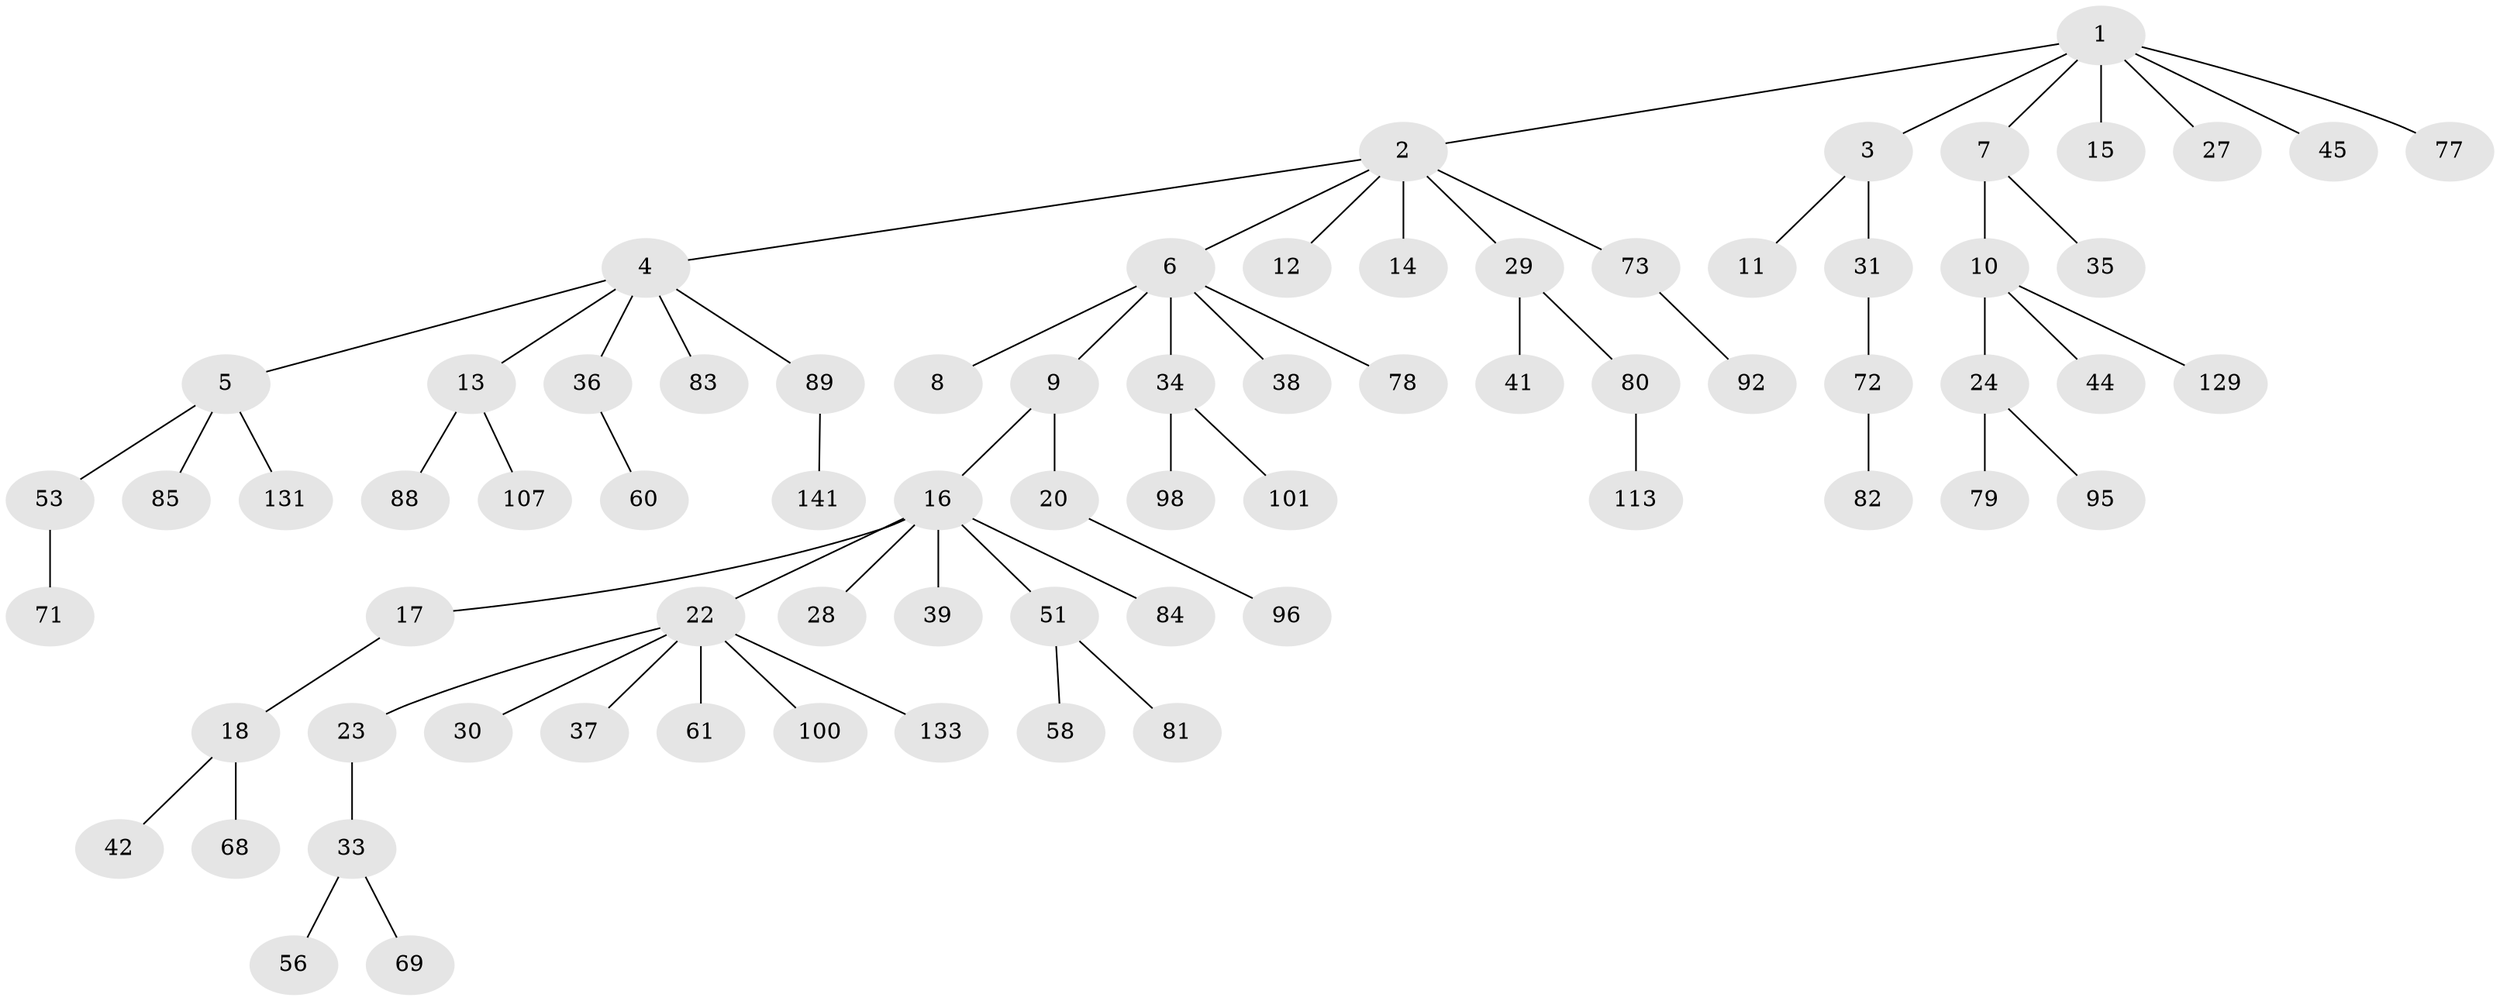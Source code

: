 // original degree distribution, {7: 0.020689655172413793, 3: 0.12413793103448276, 4: 0.06896551724137931, 6: 0.006896551724137931, 1: 0.4896551724137931, 5: 0.027586206896551724, 2: 0.2620689655172414}
// Generated by graph-tools (version 1.1) at 2025/19/03/04/25 18:19:22]
// undirected, 72 vertices, 71 edges
graph export_dot {
graph [start="1"]
  node [color=gray90,style=filled];
  1;
  2;
  3;
  4 [super="+62"];
  5;
  6;
  7;
  8;
  9 [super="+26+145"];
  10;
  11 [super="+21+57"];
  12 [super="+105"];
  13;
  14 [super="+67"];
  15;
  16 [super="+19"];
  17;
  18 [super="+74"];
  20 [super="+25+65"];
  22 [super="+55"];
  23 [super="+64+104"];
  24 [super="+86+54"];
  27;
  28;
  29 [super="+63+121"];
  30;
  31 [super="+32+47"];
  33;
  34 [super="+40"];
  35 [super="+90"];
  36;
  37 [super="+111+119+43"];
  38;
  39 [super="+75"];
  41 [super="+49+66"];
  42;
  44 [super="+142+117"];
  45;
  51 [super="+52+70"];
  53 [super="+135"];
  56;
  58;
  60;
  61;
  68;
  69;
  71;
  72;
  73 [super="+143"];
  77 [super="+138"];
  78 [super="+91"];
  79;
  80;
  81;
  82 [super="+136"];
  83 [super="+128"];
  84;
  85;
  88 [super="+134"];
  89 [super="+97"];
  92 [super="+118"];
  95;
  96;
  98;
  100;
  101;
  107;
  113 [super="+126"];
  129;
  131;
  133;
  141;
  1 -- 2;
  1 -- 3;
  1 -- 7;
  1 -- 15;
  1 -- 27;
  1 -- 45;
  1 -- 77;
  2 -- 4;
  2 -- 6;
  2 -- 12;
  2 -- 14;
  2 -- 29;
  2 -- 73;
  3 -- 11;
  3 -- 31;
  4 -- 5;
  4 -- 13;
  4 -- 36;
  4 -- 83;
  4 -- 89;
  5 -- 53;
  5 -- 85;
  5 -- 131;
  6 -- 8;
  6 -- 9;
  6 -- 34;
  6 -- 38;
  6 -- 78;
  7 -- 10;
  7 -- 35;
  9 -- 16;
  9 -- 20;
  10 -- 24;
  10 -- 44;
  10 -- 129;
  13 -- 88;
  13 -- 107;
  16 -- 17;
  16 -- 51;
  16 -- 84;
  16 -- 22;
  16 -- 39;
  16 -- 28;
  17 -- 18;
  18 -- 42;
  18 -- 68;
  20 -- 96;
  22 -- 23;
  22 -- 30;
  22 -- 37;
  22 -- 100;
  22 -- 61;
  22 -- 133;
  23 -- 33;
  24 -- 79;
  24 -- 95;
  29 -- 41;
  29 -- 80;
  31 -- 72;
  33 -- 56;
  33 -- 69;
  34 -- 98;
  34 -- 101;
  36 -- 60;
  51 -- 58;
  51 -- 81;
  53 -- 71;
  72 -- 82;
  73 -- 92;
  80 -- 113;
  89 -- 141;
}
